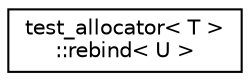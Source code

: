 digraph "Graphical Class Hierarchy"
{
  edge [fontname="Helvetica",fontsize="10",labelfontname="Helvetica",labelfontsize="10"];
  node [fontname="Helvetica",fontsize="10",shape=record];
  rankdir="LR";
  Node0 [label="test_allocator\< T \>\l::rebind\< U \>",height=0.2,width=0.4,color="black", fillcolor="white", style="filled",URL="$structtest__allocator_1_1rebind.html"];
}
